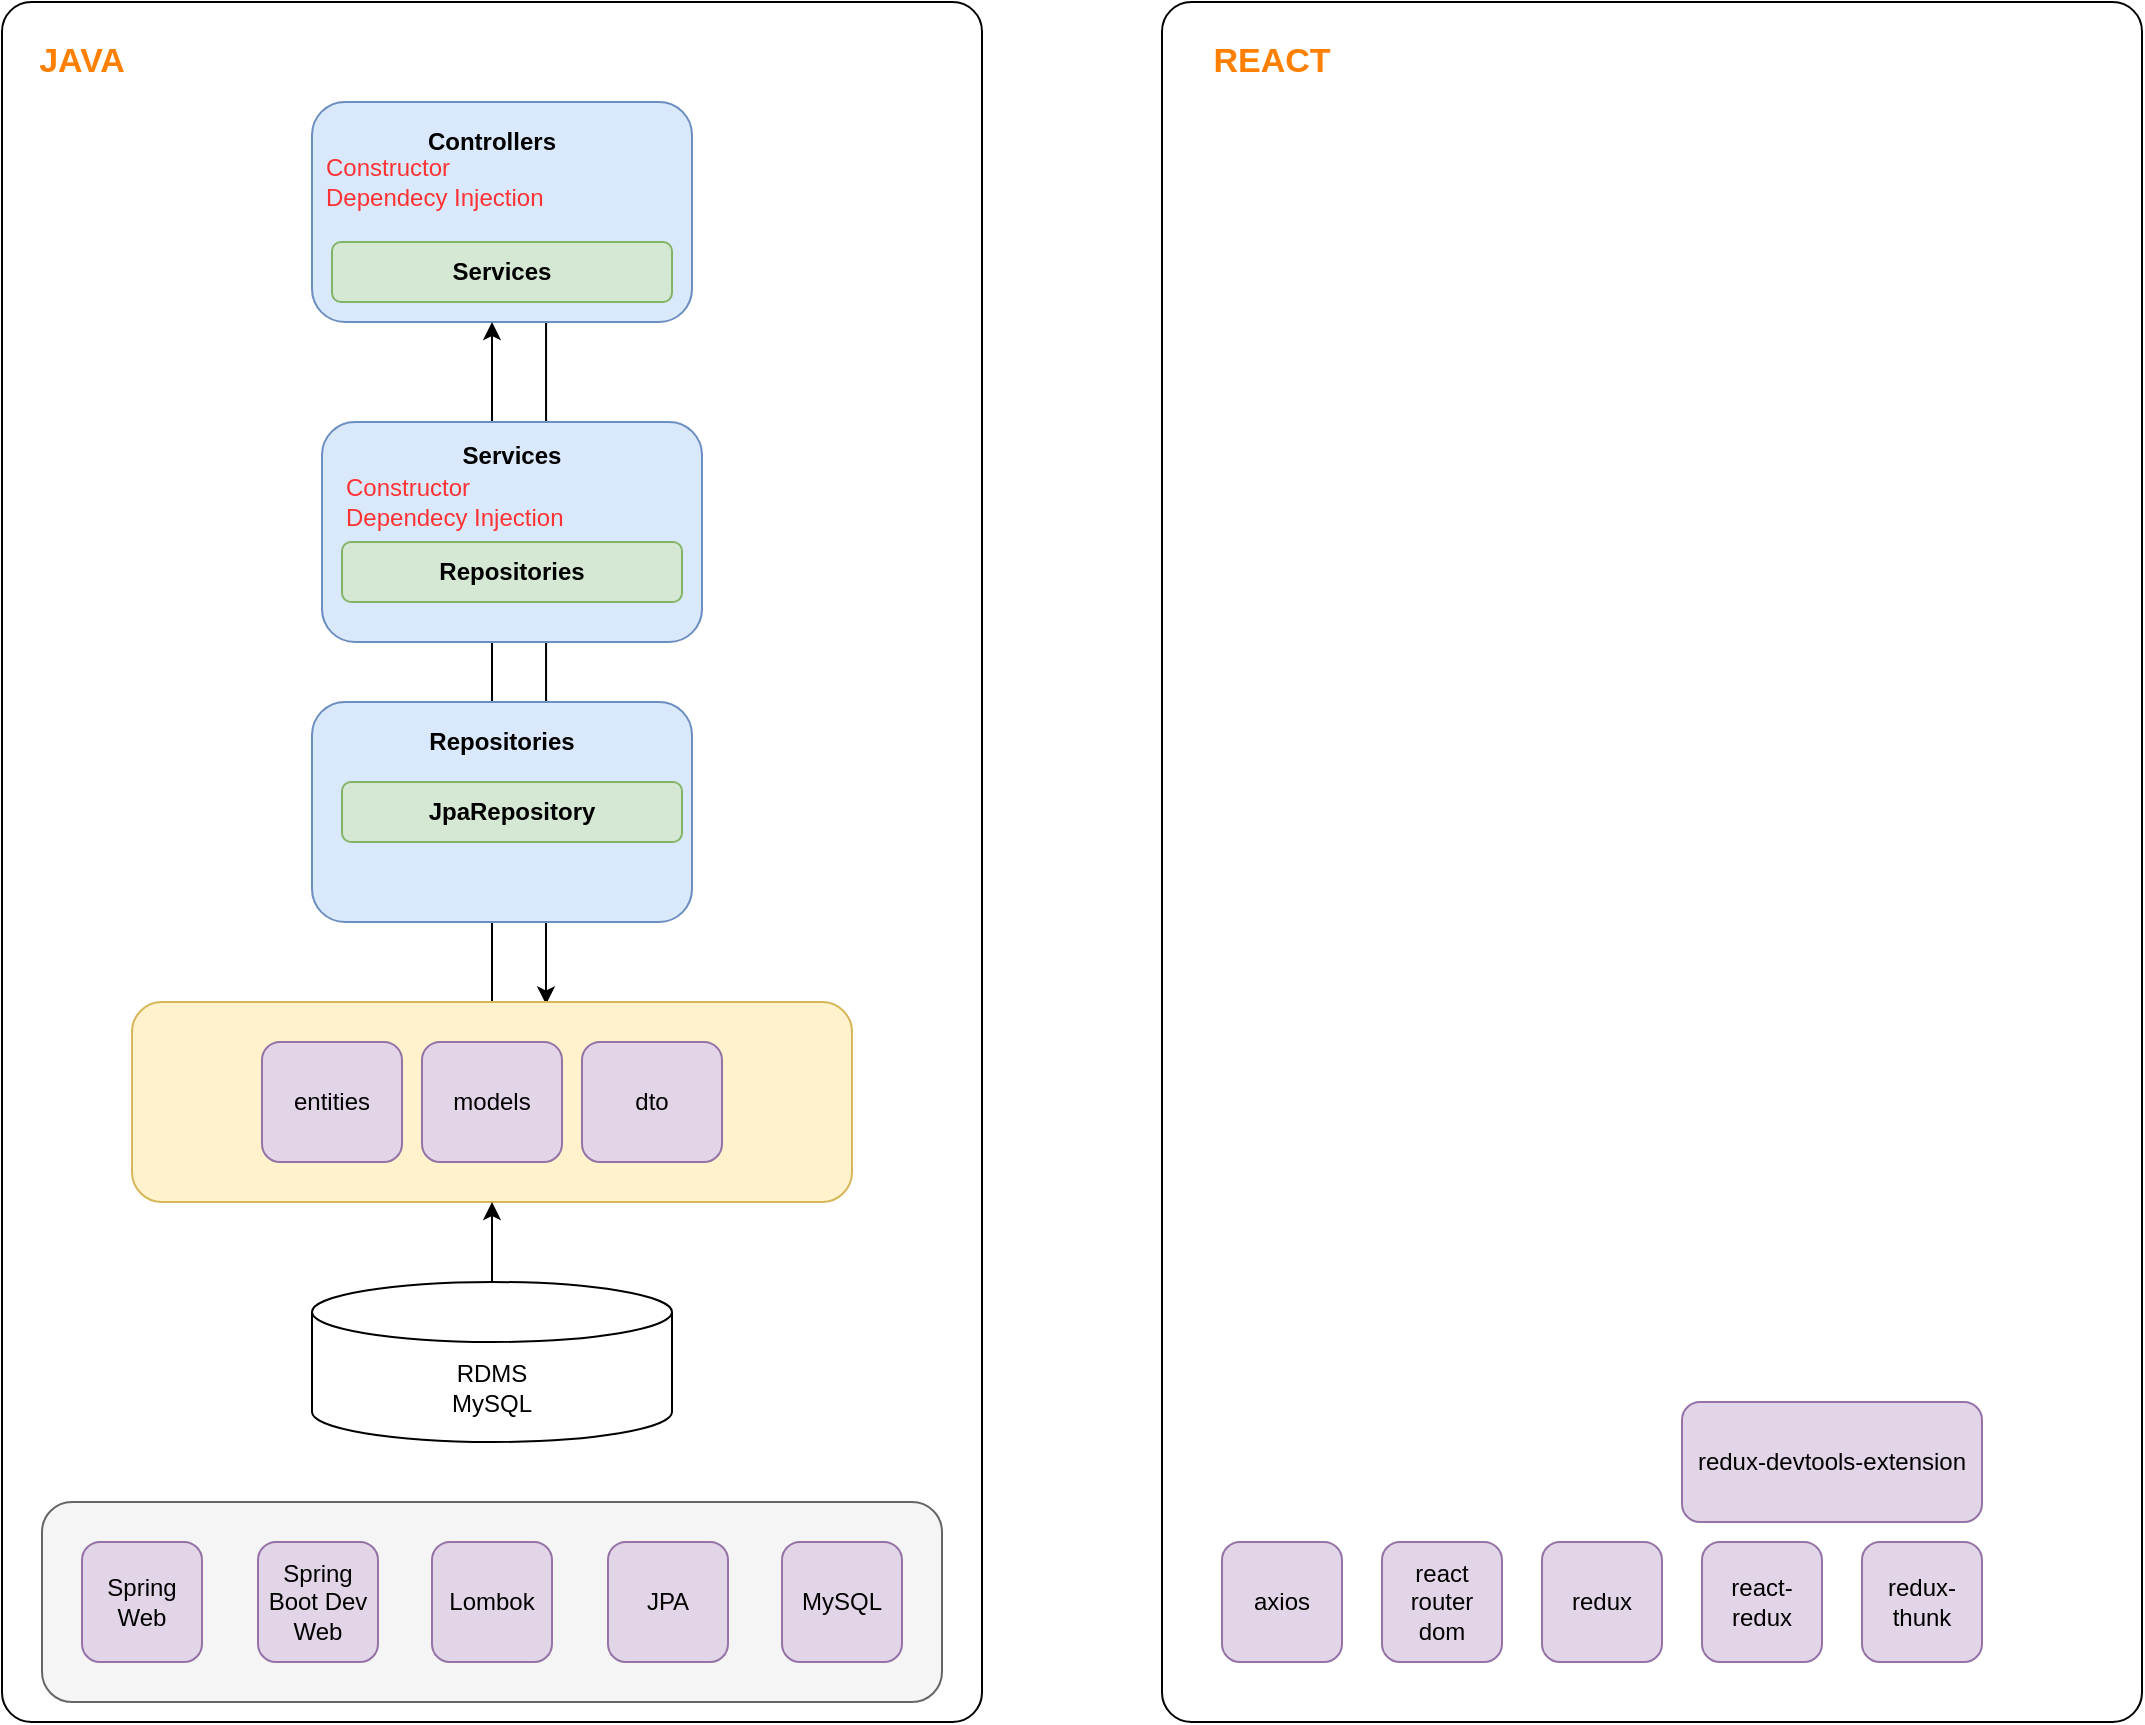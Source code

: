 <mxfile version="13.9.9" type="device" pages="2"><diagram id="8LnyWxudWZvHDe-soqNP" name="architecutre"><mxGraphModel dx="1038" dy="1776" grid="1" gridSize="10" guides="1" tooltips="1" connect="1" arrows="1" fold="1" page="1" pageScale="1" pageWidth="827" pageHeight="1169" math="0" shadow="0"><root><mxCell id="0"/><mxCell id="1" parent="0"/><mxCell id="33TzwUarG2V96BFGJJyP-1" value="" style="rounded=1;whiteSpace=wrap;html=1;arcSize=3;" parent="1" vertex="1"><mxGeometry x="40" y="-240" width="490" height="860" as="geometry"/></mxCell><mxCell id="33TzwUarG2V96BFGJJyP-2" value="" style="rounded=1;whiteSpace=wrap;html=1;fontColor=#333333;align=center;fillColor=#f5f5f5;strokeColor=#666666;" parent="1" vertex="1"><mxGeometry x="60" y="510" width="450" height="100" as="geometry"/></mxCell><mxCell id="33TzwUarG2V96BFGJJyP-3" style="edgeStyle=orthogonalEdgeStyle;rounded=0;orthogonalLoop=1;jettySize=auto;html=1;entryX=0.575;entryY=0.012;entryDx=0;entryDy=0;entryPerimeter=0;exitX=0.616;exitY=0.998;exitDx=0;exitDy=0;exitPerimeter=0;" parent="1" source="33TzwUarG2V96BFGJJyP-4" target="33TzwUarG2V96BFGJJyP-6" edge="1"><mxGeometry relative="1" as="geometry"><Array as="points"/></mxGeometry></mxCell><mxCell id="33TzwUarG2V96BFGJJyP-4" value="" style="rounded=1;whiteSpace=wrap;html=1;fillColor=#dae8fc;strokeColor=#6c8ebf;" parent="1" vertex="1"><mxGeometry x="195" y="-190" width="190" height="110" as="geometry"/></mxCell><mxCell id="33TzwUarG2V96BFGJJyP-5" style="edgeStyle=orthogonalEdgeStyle;rounded=0;orthogonalLoop=1;jettySize=auto;html=1;" parent="1" source="33TzwUarG2V96BFGJJyP-6" target="33TzwUarG2V96BFGJJyP-4" edge="1"><mxGeometry relative="1" as="geometry"><Array as="points"><mxPoint x="270" y="280"/><mxPoint x="270" y="280"/></Array></mxGeometry></mxCell><mxCell id="33TzwUarG2V96BFGJJyP-6" value="" style="rounded=1;whiteSpace=wrap;html=1;fillColor=#fff2cc;strokeColor=#d6b656;" parent="1" vertex="1"><mxGeometry x="105" y="260" width="360" height="100" as="geometry"/></mxCell><mxCell id="33TzwUarG2V96BFGJJyP-7" value="Services" style="rounded=1;whiteSpace=wrap;html=1;fillColor=#d5e8d4;strokeColor=#82b366;fontStyle=1" parent="1" vertex="1"><mxGeometry x="205" y="-120" width="170" height="30" as="geometry"/></mxCell><mxCell id="33TzwUarG2V96BFGJJyP-8" value="Constructor &lt;br&gt;Dependecy Injection" style="text;html=1;strokeColor=none;fillColor=none;align=left;verticalAlign=middle;whiteSpace=wrap;rounded=0;fontColor=#FF3333;" parent="1" vertex="1"><mxGeometry x="200" y="-160" width="170" height="20" as="geometry"/></mxCell><mxCell id="33TzwUarG2V96BFGJJyP-9" value="Controllers" style="text;html=1;strokeColor=none;fillColor=none;align=center;verticalAlign=middle;whiteSpace=wrap;rounded=0;fontStyle=1" parent="1" vertex="1"><mxGeometry x="200" y="-180" width="170" height="20" as="geometry"/></mxCell><mxCell id="33TzwUarG2V96BFGJJyP-10" value="Spring Web" style="rounded=1;whiteSpace=wrap;html=1;align=center;fillColor=#e1d5e7;strokeColor=#9673a6;" parent="1" vertex="1"><mxGeometry x="80" y="530" width="60" height="60" as="geometry"/></mxCell><mxCell id="33TzwUarG2V96BFGJJyP-11" value="Spring Boot Dev Web" style="rounded=1;whiteSpace=wrap;html=1;align=center;fillColor=#e1d5e7;strokeColor=#9673a6;" parent="1" vertex="1"><mxGeometry x="168" y="530" width="60" height="60" as="geometry"/></mxCell><mxCell id="33TzwUarG2V96BFGJJyP-12" value="Lombok" style="rounded=1;whiteSpace=wrap;html=1;align=center;fillColor=#e1d5e7;strokeColor=#9673a6;" parent="1" vertex="1"><mxGeometry x="255" y="530" width="60" height="60" as="geometry"/></mxCell><mxCell id="33TzwUarG2V96BFGJJyP-13" value="JPA" style="rounded=1;whiteSpace=wrap;html=1;align=center;fillColor=#e1d5e7;strokeColor=#9673a6;" parent="1" vertex="1"><mxGeometry x="343" y="530" width="60" height="60" as="geometry"/></mxCell><mxCell id="33TzwUarG2V96BFGJJyP-14" value="MySQL" style="rounded=1;whiteSpace=wrap;html=1;align=center;fillColor=#e1d5e7;strokeColor=#9673a6;" parent="1" vertex="1"><mxGeometry x="430" y="530" width="60" height="60" as="geometry"/></mxCell><mxCell id="33TzwUarG2V96BFGJJyP-15" style="edgeStyle=orthogonalEdgeStyle;rounded=0;orthogonalLoop=1;jettySize=auto;html=1;fontColor=#000000;" parent="1" source="33TzwUarG2V96BFGJJyP-16" target="33TzwUarG2V96BFGJJyP-6" edge="1"><mxGeometry relative="1" as="geometry"/></mxCell><mxCell id="33TzwUarG2V96BFGJJyP-16" value="RDMS&lt;br&gt;MySQL" style="shape=cylinder3;whiteSpace=wrap;html=1;boundedLbl=1;backgroundOutline=1;size=15;fontColor=#000000;align=center;" parent="1" vertex="1"><mxGeometry x="195" y="400" width="180" height="80" as="geometry"/></mxCell><mxCell id="33TzwUarG2V96BFGJJyP-17" value="JAVA" style="text;html=1;strokeColor=none;fillColor=none;align=center;verticalAlign=middle;whiteSpace=wrap;rounded=0;fontStyle=1;fontSize=17;fontColor=#FF8000;" parent="1" vertex="1"><mxGeometry x="60" y="-220" width="40" height="20" as="geometry"/></mxCell><mxCell id="33TzwUarG2V96BFGJJyP-20" value="" style="rounded=1;whiteSpace=wrap;html=1;fillColor=#dae8fc;strokeColor=#6c8ebf;" parent="1" vertex="1"><mxGeometry x="200" y="-30" width="190" height="110" as="geometry"/></mxCell><mxCell id="33TzwUarG2V96BFGJJyP-21" value="Services" style="text;html=1;strokeColor=none;fillColor=none;align=center;verticalAlign=middle;whiteSpace=wrap;rounded=0;fontStyle=1" parent="1" vertex="1"><mxGeometry x="210" y="-23" width="170" height="20" as="geometry"/></mxCell><mxCell id="33TzwUarG2V96BFGJJyP-23" value="entities" style="rounded=1;whiteSpace=wrap;html=1;fillColor=#e1d5e7;strokeColor=#9673a6;" parent="1" vertex="1"><mxGeometry x="170" y="280" width="70" height="60" as="geometry"/></mxCell><mxCell id="33TzwUarG2V96BFGJJyP-26" value="models" style="rounded=1;whiteSpace=wrap;html=1;fillColor=#e1d5e7;strokeColor=#9673a6;" parent="1" vertex="1"><mxGeometry x="250" y="280" width="70" height="60" as="geometry"/></mxCell><mxCell id="33TzwUarG2V96BFGJJyP-27" value="dto" style="rounded=1;whiteSpace=wrap;html=1;fillColor=#e1d5e7;strokeColor=#9673a6;" parent="1" vertex="1"><mxGeometry x="330" y="280" width="70" height="60" as="geometry"/></mxCell><mxCell id="33TzwUarG2V96BFGJJyP-28" value="Repositories" style="rounded=1;whiteSpace=wrap;html=1;fillColor=#d5e8d4;strokeColor=#82b366;fontStyle=1" parent="1" vertex="1"><mxGeometry x="210" y="30" width="170" height="30" as="geometry"/></mxCell><mxCell id="33TzwUarG2V96BFGJJyP-29" value="Constructor &lt;br&gt;Dependecy Injection" style="text;html=1;strokeColor=none;fillColor=none;align=left;verticalAlign=middle;whiteSpace=wrap;rounded=0;fontColor=#FF3333;" parent="1" vertex="1"><mxGeometry x="210" width="170" height="20" as="geometry"/></mxCell><mxCell id="bewNSzS3muKJ3GSM_KU3-2" value="" style="rounded=1;whiteSpace=wrap;html=1;fillColor=#dae8fc;strokeColor=#6c8ebf;" parent="1" vertex="1"><mxGeometry x="195" y="110" width="190" height="110" as="geometry"/></mxCell><mxCell id="bewNSzS3muKJ3GSM_KU3-3" value="Repositories" style="text;html=1;strokeColor=none;fillColor=none;align=center;verticalAlign=middle;whiteSpace=wrap;rounded=0;fontStyle=1" parent="1" vertex="1"><mxGeometry x="205" y="120" width="170" height="20" as="geometry"/></mxCell><mxCell id="bewNSzS3muKJ3GSM_KU3-4" value="JpaRepository" style="rounded=1;whiteSpace=wrap;html=1;fillColor=#d5e8d4;strokeColor=#82b366;fontStyle=1" parent="1" vertex="1"><mxGeometry x="210" y="150" width="170" height="30" as="geometry"/></mxCell><mxCell id="bewNSzS3muKJ3GSM_KU3-5" value="" style="rounded=1;whiteSpace=wrap;html=1;arcSize=3;" parent="1" vertex="1"><mxGeometry x="620" y="-240" width="490" height="860" as="geometry"/></mxCell><mxCell id="bewNSzS3muKJ3GSM_KU3-6" value="REACT" style="text;html=1;strokeColor=none;fillColor=none;align=center;verticalAlign=middle;whiteSpace=wrap;rounded=0;fontStyle=1;fontSize=17;fontColor=#FF8000;" parent="1" vertex="1"><mxGeometry x="640" y="-220" width="70" height="20" as="geometry"/></mxCell><mxCell id="bewNSzS3muKJ3GSM_KU3-7" value="axios" style="rounded=1;whiteSpace=wrap;html=1;align=center;fillColor=#e1d5e7;strokeColor=#9673a6;" parent="1" vertex="1"><mxGeometry x="650" y="530" width="60" height="60" as="geometry"/></mxCell><mxCell id="bewNSzS3muKJ3GSM_KU3-8" value="react router dom" style="rounded=1;whiteSpace=wrap;html=1;align=center;fillColor=#e1d5e7;strokeColor=#9673a6;" parent="1" vertex="1"><mxGeometry x="730" y="530" width="60" height="60" as="geometry"/></mxCell><mxCell id="biEtnSUW2qq0Ay3EXYvO-1" value="redux" style="rounded=1;whiteSpace=wrap;html=1;align=center;fillColor=#e1d5e7;strokeColor=#9673a6;" parent="1" vertex="1"><mxGeometry x="810" y="530" width="60" height="60" as="geometry"/></mxCell><mxCell id="biEtnSUW2qq0Ay3EXYvO-2" value="react-redux" style="rounded=1;whiteSpace=wrap;html=1;align=center;fillColor=#e1d5e7;strokeColor=#9673a6;" parent="1" vertex="1"><mxGeometry x="890" y="530" width="60" height="60" as="geometry"/></mxCell><mxCell id="biEtnSUW2qq0Ay3EXYvO-3" value="redux-thunk" style="rounded=1;whiteSpace=wrap;html=1;align=center;fillColor=#e1d5e7;strokeColor=#9673a6;" parent="1" vertex="1"><mxGeometry x="970" y="530" width="60" height="60" as="geometry"/></mxCell><mxCell id="biEtnSUW2qq0Ay3EXYvO-4" value="redux-devtools-extension" style="rounded=1;whiteSpace=wrap;html=1;align=center;fillColor=#e1d5e7;strokeColor=#9673a6;" parent="1" vertex="1"><mxGeometry x="880" y="460" width="150" height="60" as="geometry"/></mxCell></root></mxGraphModel></diagram><diagram id="kfv-dzmXolVLT_gyiLCh" name="AddBook"><mxGraphModel dx="593" dy="347" grid="1" gridSize="10" guides="1" tooltips="1" connect="1" arrows="1" fold="1" page="1" pageScale="1" pageWidth="827" pageHeight="1169" math="0" shadow="0"><root><mxCell id="Cs2NJ_7z54AVL7bP6cVF-0"/><mxCell id="Cs2NJ_7z54AVL7bP6cVF-1" parent="Cs2NJ_7z54AVL7bP6cVF-0"/><mxCell id="aKDCADnTY5qsMRmc7TQc-0" value="Categories&lt;br&gt;RadioButton" style="rounded=0;whiteSpace=wrap;html=1;" vertex="1" parent="Cs2NJ_7z54AVL7bP6cVF-1"><mxGeometry x="80" y="120" width="160" height="170" as="geometry"/></mxCell><mxCell id="aKDCADnTY5qsMRmc7TQc-1" value="Authors&lt;br&gt;Select" style="rounded=0;whiteSpace=wrap;html=1;" vertex="1" parent="Cs2NJ_7z54AVL7bP6cVF-1"><mxGeometry x="80" y="310" width="160" height="170" as="geometry"/></mxCell><mxCell id="aKDCADnTY5qsMRmc7TQc-2" value="Title" style="rounded=0;whiteSpace=wrap;html=1;" vertex="1" parent="Cs2NJ_7z54AVL7bP6cVF-1"><mxGeometry x="270" y="120" width="230" height="80" as="geometry"/></mxCell><mxCell id="aKDCADnTY5qsMRmc7TQc-3" value="Price" style="rounded=0;whiteSpace=wrap;html=1;" vertex="1" parent="Cs2NJ_7z54AVL7bP6cVF-1"><mxGeometry x="270" y="220" width="230" height="80" as="geometry"/></mxCell><mxCell id="aKDCADnTY5qsMRmc7TQc-4" value="Publisher" style="rounded=0;whiteSpace=wrap;html=1;" vertex="1" parent="Cs2NJ_7z54AVL7bP6cVF-1"><mxGeometry x="270" y="320" width="230" height="80" as="geometry"/></mxCell></root></mxGraphModel></diagram></mxfile>